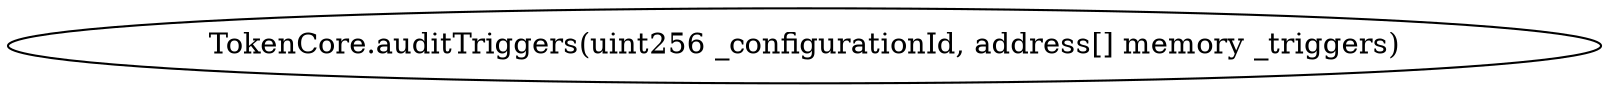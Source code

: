 digraph "" {
	graph [bb="0,0,647.43,36"];
	node [label="\N"];
	"TokenCore.auditTriggers(uint256 _configurationId, address[] memory _triggers)"	 [height=0.5,
		pos="323.72,18",
		width=8.9921];
}
digraph "" {
	graph [bb="0,0,647.43,36"];
	node [label="\N"];
	"TokenCore.auditTriggers(uint256 _configurationId, address[] memory _triggers)"	 [height=0.5,
		pos="323.72,18",
		width=8.9921];
}
digraph "" {
	graph [bb="0,0,647.43,36"];
	node [label="\N"];
	"TokenCore.auditTriggers(uint256 _configurationId, address[] memory _triggers)"	 [height=0.5,
		pos="323.72,18",
		width=8.9921];
}
digraph "" {
	graph [bb="0,0,647.43,36"];
	node [label="\N"];
	"TokenCore.auditTriggers(uint256 _configurationId, address[] memory _triggers)"	 [height=0.5,
		pos="323.72,18",
		width=8.9921];
}
digraph "" {
	graph [bb="0,0,647.43,36"];
	node [label="\N"];
	"TokenCore.auditTriggers(uint256 _configurationId, address[] memory _triggers)"	 [height=0.5,
		pos="323.72,18",
		width=8.9921];
}
